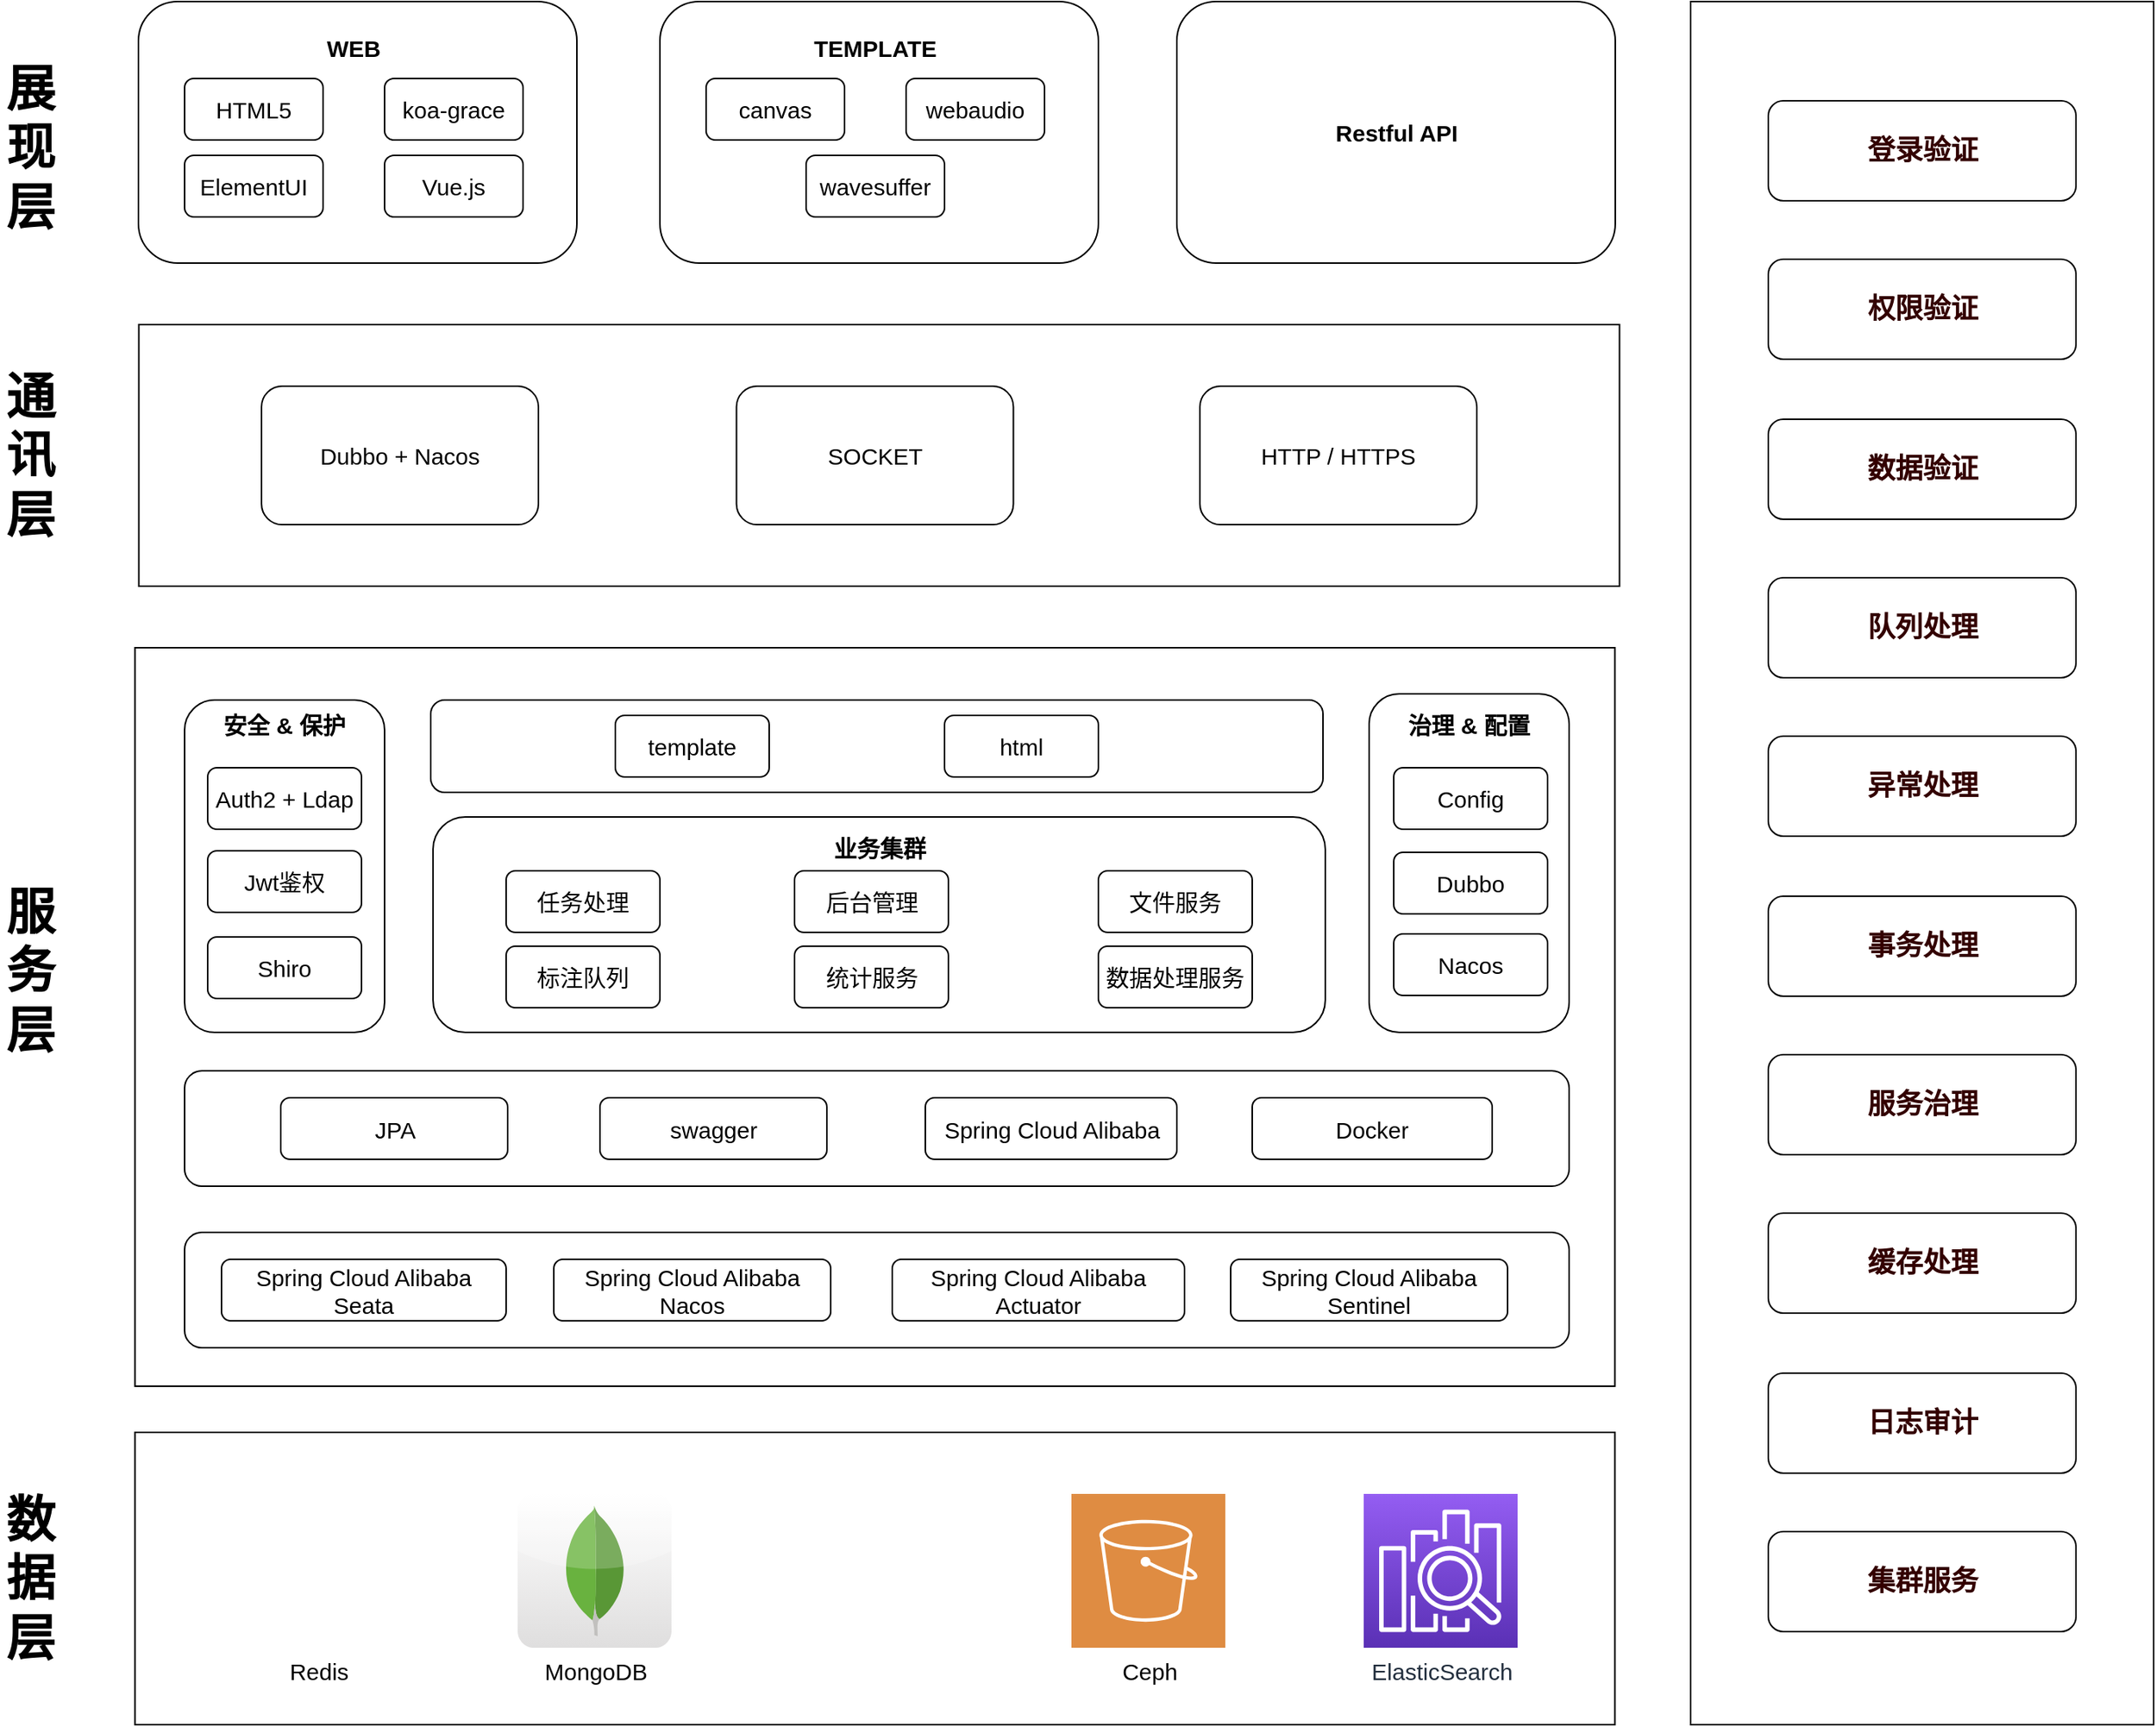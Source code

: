<mxfile version="14.5.1" type="github"><diagram id="VWFQYdNJJLXw5zWF9g6I" name="第 1 页"><mxGraphModel dx="2076" dy="1160" grid="1" gridSize="10" guides="1" tooltips="1" connect="1" arrows="1" fold="1" page="1" pageScale="1" pageWidth="1169" pageHeight="827" math="0" shadow="0"><root><mxCell id="0"/><mxCell id="1" parent="0"/><mxCell id="PtlmvL8tsxnb0MDoWB0_-4" value="" style="rounded=1;whiteSpace=wrap;html=1;fontSize=15;" vertex="1" parent="1"><mxGeometry x="160" y="60" width="285" height="170" as="geometry"/></mxCell><mxCell id="PtlmvL8tsxnb0MDoWB0_-2" value="WEB" style="text;html=1;strokeColor=none;fillColor=none;align=center;verticalAlign=middle;whiteSpace=wrap;rounded=0;fontSize=15;fontStyle=1" vertex="1" parent="1"><mxGeometry x="280" y="80" width="40" height="20" as="geometry"/></mxCell><mxCell id="PtlmvL8tsxnb0MDoWB0_-3" value="HTML5" style="rounded=1;whiteSpace=wrap;html=1;fontSize=15;" vertex="1" parent="1"><mxGeometry x="190" y="110" width="90" height="40" as="geometry"/></mxCell><mxCell id="PtlmvL8tsxnb0MDoWB0_-5" value="koa-grace" style="rounded=1;whiteSpace=wrap;html=1;fontSize=15;" vertex="1" parent="1"><mxGeometry x="320" y="110" width="90" height="40" as="geometry"/></mxCell><mxCell id="PtlmvL8tsxnb0MDoWB0_-6" value="ElementUI" style="rounded=1;whiteSpace=wrap;html=1;fontSize=15;" vertex="1" parent="1"><mxGeometry x="190" y="160" width="90" height="40" as="geometry"/></mxCell><mxCell id="PtlmvL8tsxnb0MDoWB0_-7" value="Vue.js" style="rounded=1;whiteSpace=wrap;html=1;fontSize=15;" vertex="1" parent="1"><mxGeometry x="320" y="160" width="90" height="40" as="geometry"/></mxCell><mxCell id="PtlmvL8tsxnb0MDoWB0_-8" value="" style="rounded=1;whiteSpace=wrap;html=1;fontSize=15;" vertex="1" parent="1"><mxGeometry x="499" y="60" width="285" height="170" as="geometry"/></mxCell><mxCell id="PtlmvL8tsxnb0MDoWB0_-9" value="TEMPLATE" style="text;html=1;strokeColor=none;fillColor=none;align=center;verticalAlign=middle;whiteSpace=wrap;rounded=0;fontSize=15;fontStyle=1" vertex="1" parent="1"><mxGeometry x="619" y="80" width="40" height="20" as="geometry"/></mxCell><mxCell id="PtlmvL8tsxnb0MDoWB0_-10" value="canvas" style="rounded=1;whiteSpace=wrap;html=1;fontSize=15;" vertex="1" parent="1"><mxGeometry x="529" y="110" width="90" height="40" as="geometry"/></mxCell><mxCell id="PtlmvL8tsxnb0MDoWB0_-11" value="webaudio" style="rounded=1;whiteSpace=wrap;html=1;fontSize=15;" vertex="1" parent="1"><mxGeometry x="659" y="110" width="90" height="40" as="geometry"/></mxCell><mxCell id="PtlmvL8tsxnb0MDoWB0_-12" value="wavesuffer" style="rounded=1;whiteSpace=wrap;html=1;fontSize=15;" vertex="1" parent="1"><mxGeometry x="594" y="160" width="90" height="40" as="geometry"/></mxCell><mxCell id="PtlmvL8tsxnb0MDoWB0_-14" value="" style="rounded=1;whiteSpace=wrap;html=1;fontSize=15;" vertex="1" parent="1"><mxGeometry x="835" y="60" width="285" height="170" as="geometry"/></mxCell><mxCell id="PtlmvL8tsxnb0MDoWB0_-15" value="Restful API" style="text;html=1;strokeColor=none;fillColor=none;align=center;verticalAlign=middle;whiteSpace=wrap;rounded=0;fontSize=15;fontStyle=1" vertex="1" parent="1"><mxGeometry x="917.5" y="135" width="120" height="20" as="geometry"/></mxCell><mxCell id="PtlmvL8tsxnb0MDoWB0_-20" value="" style="rounded=0;whiteSpace=wrap;html=1;fontSize=15;" vertex="1" parent="1"><mxGeometry x="160.25" y="270" width="962.5" height="170" as="geometry"/></mxCell><mxCell id="PtlmvL8tsxnb0MDoWB0_-21" value="Dubbo + Nacos" style="rounded=1;whiteSpace=wrap;html=1;fontSize=15;" vertex="1" parent="1"><mxGeometry x="240" y="310" width="180" height="90" as="geometry"/></mxCell><mxCell id="PtlmvL8tsxnb0MDoWB0_-22" value="SOCKET" style="rounded=1;whiteSpace=wrap;html=1;fontSize=15;" vertex="1" parent="1"><mxGeometry x="548.75" y="310" width="180" height="90" as="geometry"/></mxCell><mxCell id="PtlmvL8tsxnb0MDoWB0_-23" value="HTTP / HTTPS" style="rounded=1;whiteSpace=wrap;html=1;fontSize=15;" vertex="1" parent="1"><mxGeometry x="850" y="310" width="180" height="90" as="geometry"/></mxCell><mxCell id="PtlmvL8tsxnb0MDoWB0_-24" value="展&lt;br style=&quot;font-size: 32px;&quot;&gt;现&lt;br style=&quot;font-size: 32px;&quot;&gt;层" style="text;html=1;strokeColor=none;fillColor=none;align=center;verticalAlign=middle;whiteSpace=wrap;rounded=0;fontSize=32;fontStyle=1" vertex="1" parent="1"><mxGeometry x="70" y="90" width="40" height="130" as="geometry"/></mxCell><mxCell id="PtlmvL8tsxnb0MDoWB0_-25" value="通讯层" style="text;html=1;strokeColor=none;fillColor=none;align=center;verticalAlign=middle;whiteSpace=wrap;rounded=0;fontSize=32;fontStyle=1" vertex="1" parent="1"><mxGeometry x="70" y="290" width="40" height="130" as="geometry"/></mxCell><mxCell id="PtlmvL8tsxnb0MDoWB0_-26" value="服务层" style="text;html=1;strokeColor=none;fillColor=none;align=center;verticalAlign=middle;whiteSpace=wrap;rounded=0;fontSize=32;fontStyle=1" vertex="1" parent="1"><mxGeometry x="70" y="625" width="40" height="130" as="geometry"/></mxCell><mxCell id="PtlmvL8tsxnb0MDoWB0_-27" value="" style="rounded=0;whiteSpace=wrap;fontSize=32;spacing=2;html=1;glass=0;" vertex="1" parent="1"><mxGeometry x="157.75" y="480" width="962" height="480" as="geometry"/></mxCell><mxCell id="PtlmvL8tsxnb0MDoWB0_-28" value="" style="rounded=1;whiteSpace=wrap;html=1;glass=0;fontSize=32;" vertex="1" parent="1"><mxGeometry x="190" y="514" width="130" height="216" as="geometry"/></mxCell><mxCell id="PtlmvL8tsxnb0MDoWB0_-29" value="安全 &amp;amp; 保护" style="text;html=1;strokeColor=none;fillColor=none;align=center;verticalAlign=middle;whiteSpace=wrap;rounded=0;fontSize=15;fontStyle=1" vertex="1" parent="1"><mxGeometry x="210" y="520" width="90" height="20" as="geometry"/></mxCell><mxCell id="PtlmvL8tsxnb0MDoWB0_-30" value="Auth2 + Ldap" style="rounded=1;whiteSpace=wrap;html=1;fontSize=15;" vertex="1" parent="1"><mxGeometry x="205" y="558" width="100" height="40" as="geometry"/></mxCell><mxCell id="PtlmvL8tsxnb0MDoWB0_-33" value="" style="rounded=1;whiteSpace=wrap;html=1;glass=0;fontSize=32;" vertex="1" parent="1"><mxGeometry x="960" y="510" width="130" height="220" as="geometry"/></mxCell><mxCell id="PtlmvL8tsxnb0MDoWB0_-34" value="治理 &amp;amp; 配置" style="text;html=1;strokeColor=none;fillColor=none;align=center;verticalAlign=middle;whiteSpace=wrap;rounded=0;fontSize=15;fontStyle=1" vertex="1" parent="1"><mxGeometry x="980" y="520" width="90" height="20" as="geometry"/></mxCell><mxCell id="PtlmvL8tsxnb0MDoWB0_-35" value="Config" style="rounded=1;whiteSpace=wrap;html=1;fontSize=15;" vertex="1" parent="1"><mxGeometry x="976" y="558" width="100" height="40" as="geometry"/></mxCell><mxCell id="PtlmvL8tsxnb0MDoWB0_-36" value="Dubbo" style="rounded=1;whiteSpace=wrap;html=1;fontSize=15;" vertex="1" parent="1"><mxGeometry x="976" y="613" width="100" height="40" as="geometry"/></mxCell><mxCell id="PtlmvL8tsxnb0MDoWB0_-37" value="Nacos" style="rounded=1;whiteSpace=wrap;html=1;fontSize=15;" vertex="1" parent="1"><mxGeometry x="976" y="666" width="100" height="40" as="geometry"/></mxCell><mxCell id="PtlmvL8tsxnb0MDoWB0_-38" value="Jwt鉴权" style="rounded=1;whiteSpace=wrap;html=1;fontSize=15;" vertex="1" parent="1"><mxGeometry x="205" y="612" width="100" height="40" as="geometry"/></mxCell><mxCell id="PtlmvL8tsxnb0MDoWB0_-39" value="Shiro" style="rounded=1;whiteSpace=wrap;html=1;fontSize=15;" vertex="1" parent="1"><mxGeometry x="205" y="668" width="100" height="40" as="geometry"/></mxCell><mxCell id="PtlmvL8tsxnb0MDoWB0_-40" value="" style="rounded=1;whiteSpace=wrap;html=1;glass=0;fontSize=32;" vertex="1" parent="1"><mxGeometry x="350" y="514" width="580" height="60" as="geometry"/></mxCell><mxCell id="PtlmvL8tsxnb0MDoWB0_-41" value="template" style="rounded=1;whiteSpace=wrap;html=1;fontSize=15;" vertex="1" parent="1"><mxGeometry x="470" y="524" width="100" height="40" as="geometry"/></mxCell><mxCell id="PtlmvL8tsxnb0MDoWB0_-42" value="html" style="rounded=1;whiteSpace=wrap;html=1;fontSize=15;" vertex="1" parent="1"><mxGeometry x="684" y="524" width="100" height="40" as="geometry"/></mxCell><mxCell id="PtlmvL8tsxnb0MDoWB0_-43" value="" style="rounded=1;whiteSpace=wrap;html=1;glass=0;fontSize=32;" vertex="1" parent="1"><mxGeometry x="351.5" y="590" width="580" height="140" as="geometry"/></mxCell><mxCell id="PtlmvL8tsxnb0MDoWB0_-44" value="业务集群" style="text;html=1;strokeColor=none;fillColor=none;align=center;verticalAlign=middle;whiteSpace=wrap;rounded=0;fontSize=15;fontStyle=1" vertex="1" parent="1"><mxGeometry x="596.5" y="600" width="90" height="20" as="geometry"/></mxCell><mxCell id="PtlmvL8tsxnb0MDoWB0_-45" value="任务处理" style="rounded=1;whiteSpace=wrap;html=1;fontSize=15;" vertex="1" parent="1"><mxGeometry x="399" y="625" width="100" height="40" as="geometry"/></mxCell><mxCell id="PtlmvL8tsxnb0MDoWB0_-46" value="后台管理" style="rounded=1;whiteSpace=wrap;html=1;fontSize=15;" vertex="1" parent="1"><mxGeometry x="586.5" y="625" width="100" height="40" as="geometry"/></mxCell><mxCell id="PtlmvL8tsxnb0MDoWB0_-47" value="文件服务" style="rounded=1;whiteSpace=wrap;html=1;fontSize=15;" vertex="1" parent="1"><mxGeometry x="784" y="625" width="100" height="40" as="geometry"/></mxCell><mxCell id="PtlmvL8tsxnb0MDoWB0_-48" value="标注队列" style="rounded=1;whiteSpace=wrap;html=1;fontSize=15;" vertex="1" parent="1"><mxGeometry x="399" y="674" width="100" height="40" as="geometry"/></mxCell><mxCell id="PtlmvL8tsxnb0MDoWB0_-49" value="统计服务" style="rounded=1;whiteSpace=wrap;html=1;fontSize=15;" vertex="1" parent="1"><mxGeometry x="586.5" y="674" width="100" height="40" as="geometry"/></mxCell><mxCell id="PtlmvL8tsxnb0MDoWB0_-50" value="数据处理服务" style="rounded=1;whiteSpace=wrap;html=1;fontSize=15;" vertex="1" parent="1"><mxGeometry x="784" y="674" width="100" height="40" as="geometry"/></mxCell><mxCell id="PtlmvL8tsxnb0MDoWB0_-51" value="" style="rounded=1;whiteSpace=wrap;html=1;glass=0;fontSize=32;" vertex="1" parent="1"><mxGeometry x="190" y="755" width="900" height="75" as="geometry"/></mxCell><mxCell id="PtlmvL8tsxnb0MDoWB0_-52" value="JPA" style="rounded=1;whiteSpace=wrap;html=1;fontSize=15;" vertex="1" parent="1"><mxGeometry x="252.5" y="772.5" width="147.5" height="40" as="geometry"/></mxCell><mxCell id="PtlmvL8tsxnb0MDoWB0_-53" value="swagger" style="rounded=1;whiteSpace=wrap;html=1;fontSize=15;" vertex="1" parent="1"><mxGeometry x="460" y="772.5" width="147.5" height="40" as="geometry"/></mxCell><mxCell id="PtlmvL8tsxnb0MDoWB0_-54" value="Spring Cloud Alibaba" style="rounded=1;whiteSpace=wrap;html=1;fontSize=15;" vertex="1" parent="1"><mxGeometry x="671.5" y="772.5" width="163.5" height="40" as="geometry"/></mxCell><mxCell id="PtlmvL8tsxnb0MDoWB0_-55" value="Docker" style="rounded=1;whiteSpace=wrap;html=1;fontSize=15;" vertex="1" parent="1"><mxGeometry x="884" y="772.5" width="156" height="40" as="geometry"/></mxCell><mxCell id="PtlmvL8tsxnb0MDoWB0_-56" value="" style="rounded=1;whiteSpace=wrap;html=1;glass=0;fontSize=32;" vertex="1" parent="1"><mxGeometry x="190" y="860" width="900" height="75" as="geometry"/></mxCell><mxCell id="PtlmvL8tsxnb0MDoWB0_-57" value="Spring Cloud Alibaba Seata" style="rounded=1;whiteSpace=wrap;html=1;fontSize=15;" vertex="1" parent="1"><mxGeometry x="214" y="877.5" width="185" height="40" as="geometry"/></mxCell><mxCell id="PtlmvL8tsxnb0MDoWB0_-61" value="Spring Cloud Alibaba Nacos" style="rounded=1;whiteSpace=wrap;html=1;fontSize=15;" vertex="1" parent="1"><mxGeometry x="430" y="877.5" width="180" height="40" as="geometry"/></mxCell><mxCell id="PtlmvL8tsxnb0MDoWB0_-62" value="Spring Cloud Alibaba Actuator" style="rounded=1;whiteSpace=wrap;html=1;fontSize=15;" vertex="1" parent="1"><mxGeometry x="650" y="877.5" width="190" height="40" as="geometry"/></mxCell><mxCell id="PtlmvL8tsxnb0MDoWB0_-63" value="Spring Cloud Alibaba Sentinel" style="rounded=1;whiteSpace=wrap;html=1;fontSize=15;" vertex="1" parent="1"><mxGeometry x="870" y="877.5" width="180" height="40" as="geometry"/></mxCell><mxCell id="PtlmvL8tsxnb0MDoWB0_-65" value="数据层" style="text;html=1;strokeColor=none;fillColor=none;align=center;verticalAlign=middle;whiteSpace=wrap;rounded=0;fontSize=32;fontStyle=1" vertex="1" parent="1"><mxGeometry x="70" y="1020" width="40" height="130" as="geometry"/></mxCell><mxCell id="PtlmvL8tsxnb0MDoWB0_-66" value="" style="rounded=0;whiteSpace=wrap;fontSize=32;spacing=2;html=1;glass=0;" vertex="1" parent="1"><mxGeometry x="157.75" y="990" width="962" height="190" as="geometry"/></mxCell><mxCell id="PtlmvL8tsxnb0MDoWB0_-67" value="Redis" style="shape=image;html=1;verticalAlign=top;verticalLabelPosition=bottom;labelBackgroundColor=#ffffff;imageAspect=0;aspect=fixed;image=https://cdn4.iconfinder.com/data/icons/redis-2/1451/Untitled-2-128.png;rounded=0;glass=0;fontSize=15;" vertex="1" parent="1"><mxGeometry x="226.5" y="1030" width="100" height="100" as="geometry"/></mxCell><mxCell id="PtlmvL8tsxnb0MDoWB0_-68" value="MongoDB" style="dashed=0;outlineConnect=0;html=1;align=center;labelPosition=center;verticalLabelPosition=bottom;verticalAlign=top;shape=mxgraph.webicons.mongodb;gradientColor=#DFDEDE;rounded=0;glass=0;fontSize=15;" vertex="1" parent="1"><mxGeometry x="406.5" y="1030" width="100" height="100" as="geometry"/></mxCell><mxCell id="PtlmvL8tsxnb0MDoWB0_-69" value="" style="shape=image;html=1;verticalAlign=top;verticalLabelPosition=bottom;labelBackgroundColor=#ffffff;imageAspect=0;aspect=fixed;image=https://cdn4.iconfinder.com/data/icons/logos-3/181/MySQL-128.png;rounded=0;glass=0;fontSize=15;" vertex="1" parent="1"><mxGeometry x="583.5" y="1030" width="100" height="100" as="geometry"/></mxCell><mxCell id="PtlmvL8tsxnb0MDoWB0_-70" value="Ceph" style="pointerEvents=1;shadow=0;dashed=0;html=1;strokeColor=none;fillColor=#DF8C42;labelPosition=center;verticalLabelPosition=bottom;verticalAlign=top;align=center;outlineConnect=0;shape=mxgraph.veeam2.aws_s3;rounded=0;glass=0;fontSize=15;" vertex="1" parent="1"><mxGeometry x="766.5" y="1030" width="100" height="100" as="geometry"/></mxCell><mxCell id="PtlmvL8tsxnb0MDoWB0_-72" value="ElasticSearch" style="points=[[0,0,0],[0.25,0,0],[0.5,0,0],[0.75,0,0],[1,0,0],[0,1,0],[0.25,1,0],[0.5,1,0],[0.75,1,0],[1,1,0],[0,0.25,0],[0,0.5,0],[0,0.75,0],[1,0.25,0],[1,0.5,0],[1,0.75,0]];outlineConnect=0;fontColor=#232F3E;gradientColor=#945DF2;gradientDirection=north;fillColor=#5A30B5;strokeColor=#ffffff;dashed=0;verticalLabelPosition=bottom;verticalAlign=top;align=center;html=1;fontSize=15;fontStyle=0;aspect=fixed;shape=mxgraph.aws4.resourceIcon;resIcon=mxgraph.aws4.elasticsearch_service;rounded=0;glass=0;" vertex="1" parent="1"><mxGeometry x="956.5" y="1030" width="100" height="100" as="geometry"/></mxCell><mxCell id="PtlmvL8tsxnb0MDoWB0_-74" value="" style="rounded=0;whiteSpace=wrap;html=1;glass=0;fontSize=15;fontColor=#66FF66;" vertex="1" parent="1"><mxGeometry x="1169" y="60" width="301" height="1120" as="geometry"/></mxCell><mxCell id="PtlmvL8tsxnb0MDoWB0_-76" value="登录验证" style="rounded=1;whiteSpace=wrap;html=1;glass=0;fontSize=18;fontColor=#330000;fontStyle=1" vertex="1" parent="1"><mxGeometry x="1219.5" y="124.5" width="200" height="65" as="geometry"/></mxCell><mxCell id="PtlmvL8tsxnb0MDoWB0_-77" value="权限验证" style="rounded=1;whiteSpace=wrap;html=1;glass=0;fontSize=18;fontColor=#330000;fontStyle=1" vertex="1" parent="1"><mxGeometry x="1219.5" y="227.5" width="200" height="65" as="geometry"/></mxCell><mxCell id="PtlmvL8tsxnb0MDoWB0_-78" value="数据验证" style="rounded=1;whiteSpace=wrap;html=1;glass=0;fontSize=18;fontColor=#330000;fontStyle=1" vertex="1" parent="1"><mxGeometry x="1219.5" y="331.5" width="200" height="65" as="geometry"/></mxCell><mxCell id="PtlmvL8tsxnb0MDoWB0_-79" value="队列处理" style="rounded=1;whiteSpace=wrap;html=1;glass=0;fontSize=18;fontColor=#330000;fontStyle=1" vertex="1" parent="1"><mxGeometry x="1219.5" y="434.5" width="200" height="65" as="geometry"/></mxCell><mxCell id="PtlmvL8tsxnb0MDoWB0_-80" value="异常处理" style="rounded=1;whiteSpace=wrap;html=1;glass=0;fontSize=18;fontColor=#330000;fontStyle=1" vertex="1" parent="1"><mxGeometry x="1219.5" y="537.5" width="200" height="65" as="geometry"/></mxCell><mxCell id="PtlmvL8tsxnb0MDoWB0_-81" value="事务处理" style="rounded=1;whiteSpace=wrap;html=1;glass=0;fontSize=18;fontColor=#330000;fontStyle=1" vertex="1" parent="1"><mxGeometry x="1219.5" y="641.5" width="200" height="65" as="geometry"/></mxCell><mxCell id="PtlmvL8tsxnb0MDoWB0_-82" value="服务治理" style="rounded=1;whiteSpace=wrap;html=1;glass=0;fontSize=18;fontColor=#330000;fontStyle=1" vertex="1" parent="1"><mxGeometry x="1219.5" y="744.5" width="200" height="65" as="geometry"/></mxCell><mxCell id="PtlmvL8tsxnb0MDoWB0_-83" value="缓存处理" style="rounded=1;whiteSpace=wrap;html=1;glass=0;fontSize=18;fontColor=#330000;fontStyle=1" vertex="1" parent="1"><mxGeometry x="1219.5" y="847.5" width="200" height="65" as="geometry"/></mxCell><mxCell id="PtlmvL8tsxnb0MDoWB0_-84" value="日志审计" style="rounded=1;whiteSpace=wrap;html=1;glass=0;fontSize=18;fontColor=#330000;fontStyle=1" vertex="1" parent="1"><mxGeometry x="1219.5" y="951.5" width="200" height="65" as="geometry"/></mxCell><mxCell id="PtlmvL8tsxnb0MDoWB0_-85" value="集群服务" style="rounded=1;whiteSpace=wrap;html=1;glass=0;fontSize=18;fontColor=#330000;fontStyle=1" vertex="1" parent="1"><mxGeometry x="1219.5" y="1054.5" width="200" height="65" as="geometry"/></mxCell></root></mxGraphModel></diagram></mxfile>